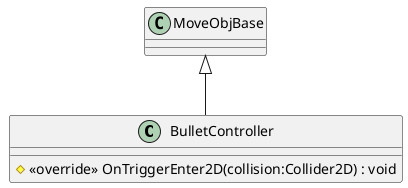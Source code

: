 @startuml
class BulletController {
    # <<override>> OnTriggerEnter2D(collision:Collider2D) : void
}
MoveObjBase <|-- BulletController
@enduml
